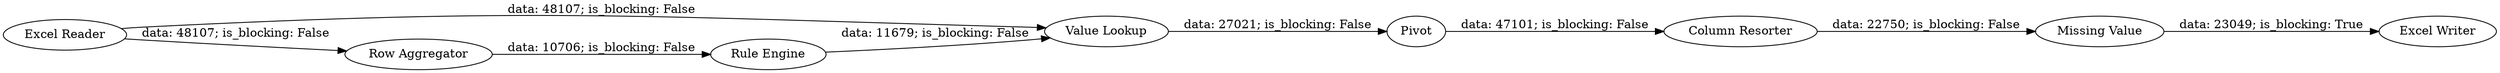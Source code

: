digraph {
	"-7145710867734135835_46" [label="Excel Writer"]
	"-7145710867734135835_44" [label="Column Resorter"]
	"-7145710867734135835_3" [label="Excel Reader"]
	"-7145710867734135835_41" [label=Pivot]
	"-7145710867734135835_43" [label="Value Lookup"]
	"-7145710867734135835_4" [label="Row Aggregator"]
	"-7145710867734135835_31" [label="Rule Engine"]
	"-7145710867734135835_47" [label="Missing Value"]
	"-7145710867734135835_44" -> "-7145710867734135835_47" [label="data: 22750; is_blocking: False"]
	"-7145710867734135835_41" -> "-7145710867734135835_44" [label="data: 47101; is_blocking: False"]
	"-7145710867734135835_4" -> "-7145710867734135835_31" [label="data: 10706; is_blocking: False"]
	"-7145710867734135835_3" -> "-7145710867734135835_43" [label="data: 48107; is_blocking: False"]
	"-7145710867734135835_43" -> "-7145710867734135835_41" [label="data: 27021; is_blocking: False"]
	"-7145710867734135835_3" -> "-7145710867734135835_4" [label="data: 48107; is_blocking: False"]
	"-7145710867734135835_47" -> "-7145710867734135835_46" [label="data: 23049; is_blocking: True"]
	"-7145710867734135835_31" -> "-7145710867734135835_43" [label="data: 11679; is_blocking: False"]
	rankdir=LR
}
